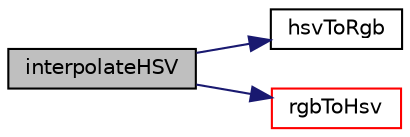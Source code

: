 digraph "interpolateHSV"
{
  bgcolor="transparent";
  edge [fontname="Helvetica",fontsize="10",labelfontname="Helvetica",labelfontsize="10"];
  node [fontname="Helvetica",fontsize="10",shape=record];
  rankdir="LR";
  Node1 [label="interpolateHSV",height=0.2,width=0.4,color="black", fillcolor="grey75", style="filled" fontcolor="black"];
  Node1 -> Node2 [color="midnightblue",fontsize="10",style="solid",fontname="Helvetica"];
  Node2 [label="hsvToRgb",height=0.2,width=0.4,color="black",URL="$namespaceFoam_1_1colourTools.html#a6dac910abed667c6996eebeab5a39bee",tooltip="Convert HSV to RGB. "];
  Node1 -> Node3 [color="midnightblue",fontsize="10",style="solid",fontname="Helvetica"];
  Node3 [label="rgbToHsv",height=0.2,width=0.4,color="red",URL="$namespaceFoam_1_1colourTools.html#a7c9e10146a11c3486b21fbaedfb2b07f",tooltip="Convert RGB to HSV. "];
}
